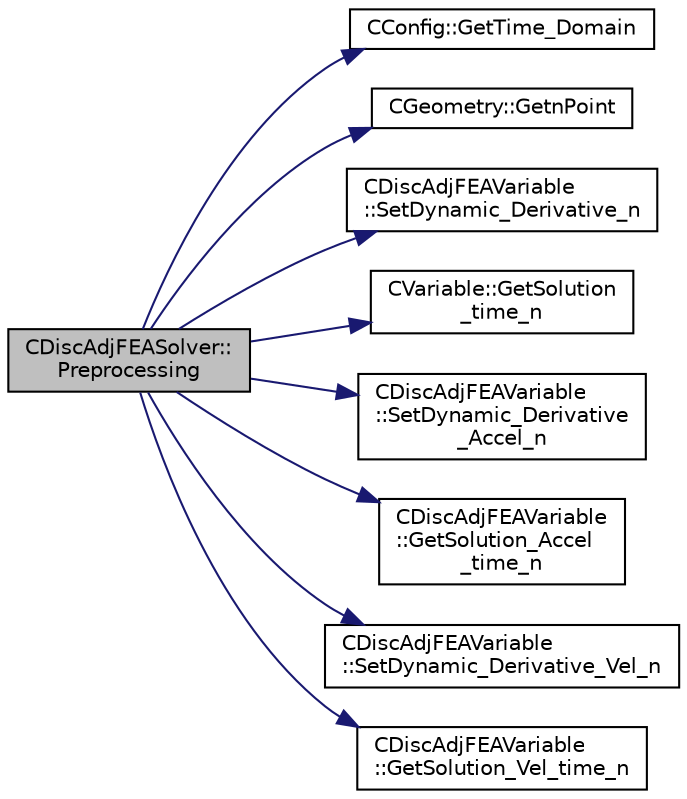 digraph "CDiscAdjFEASolver::Preprocessing"
{
  edge [fontname="Helvetica",fontsize="10",labelfontname="Helvetica",labelfontsize="10"];
  node [fontname="Helvetica",fontsize="10",shape=record];
  rankdir="LR";
  Node208 [label="CDiscAdjFEASolver::\lPreprocessing",height=0.2,width=0.4,color="black", fillcolor="grey75", style="filled", fontcolor="black"];
  Node208 -> Node209 [color="midnightblue",fontsize="10",style="solid",fontname="Helvetica"];
  Node209 [label="CConfig::GetTime_Domain",height=0.2,width=0.4,color="black", fillcolor="white", style="filled",URL="$class_c_config.html#a6a11350b3c8d7577318be43cda6f7292",tooltip="Check if the multizone problem is solved for time domain. "];
  Node208 -> Node210 [color="midnightblue",fontsize="10",style="solid",fontname="Helvetica"];
  Node210 [label="CGeometry::GetnPoint",height=0.2,width=0.4,color="black", fillcolor="white", style="filled",URL="$class_c_geometry.html#aa68b666b38f4d2c7021736ae86940f44",tooltip="Get number of points. "];
  Node208 -> Node211 [color="midnightblue",fontsize="10",style="solid",fontname="Helvetica"];
  Node211 [label="CDiscAdjFEAVariable\l::SetDynamic_Derivative_n",height=0.2,width=0.4,color="black", fillcolor="white", style="filled",URL="$class_c_disc_adj_f_e_a_variable.html#a7a54bf92e554ccc60c4ecee182a9fc3b"];
  Node208 -> Node212 [color="midnightblue",fontsize="10",style="solid",fontname="Helvetica"];
  Node212 [label="CVariable::GetSolution\l_time_n",height=0.2,width=0.4,color="black", fillcolor="white", style="filled",URL="$class_c_variable.html#a9162db789c2ca2b71159697cc500fcce",tooltip="Get the solution at time n. "];
  Node208 -> Node213 [color="midnightblue",fontsize="10",style="solid",fontname="Helvetica"];
  Node213 [label="CDiscAdjFEAVariable\l::SetDynamic_Derivative\l_Accel_n",height=0.2,width=0.4,color="black", fillcolor="white", style="filled",URL="$class_c_disc_adj_f_e_a_variable.html#a6bd014408e8dc4cda239fd09fa18bcd0"];
  Node208 -> Node214 [color="midnightblue",fontsize="10",style="solid",fontname="Helvetica"];
  Node214 [label="CDiscAdjFEAVariable\l::GetSolution_Accel\l_time_n",height=0.2,width=0.4,color="black", fillcolor="white", style="filled",URL="$class_c_disc_adj_f_e_a_variable.html#a84786927413968925335100142edfabe",tooltip="Get the acceleration of the nodes (Structural Analysis) at time n. "];
  Node208 -> Node215 [color="midnightblue",fontsize="10",style="solid",fontname="Helvetica"];
  Node215 [label="CDiscAdjFEAVariable\l::SetDynamic_Derivative_Vel_n",height=0.2,width=0.4,color="black", fillcolor="white", style="filled",URL="$class_c_disc_adj_f_e_a_variable.html#a22aae9c0f3b57f8424d18873edc31fa4"];
  Node208 -> Node216 [color="midnightblue",fontsize="10",style="solid",fontname="Helvetica"];
  Node216 [label="CDiscAdjFEAVariable\l::GetSolution_Vel_time_n",height=0.2,width=0.4,color="black", fillcolor="white", style="filled",URL="$class_c_disc_adj_f_e_a_variable.html#ac5c03639b30a87405d3b23fc83ed4470",tooltip="Get the velocity of the nodes (Structural Analysis) at time n. "];
}
